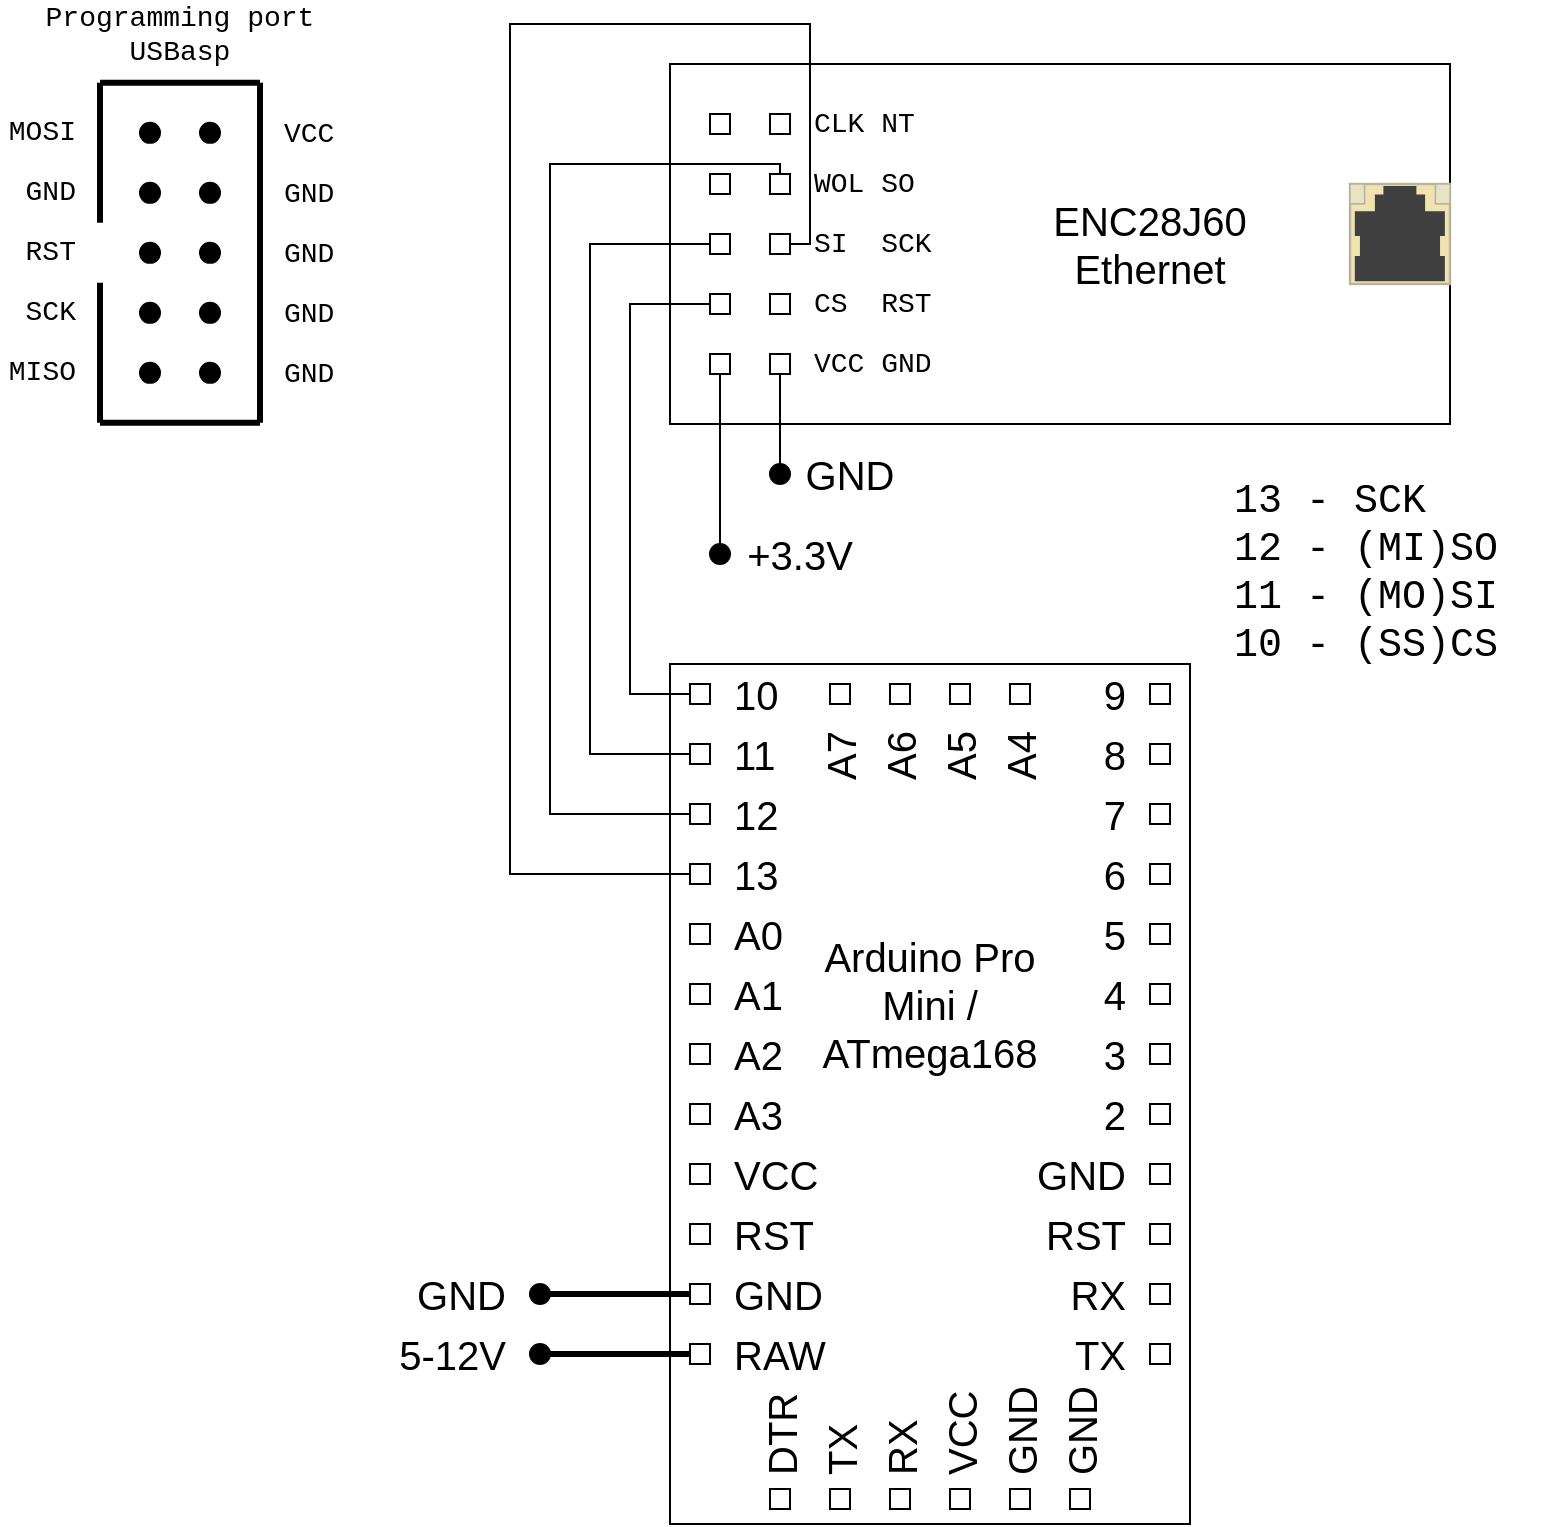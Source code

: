 <mxfile version="14.9.2" type="github"><diagram id="A54lT0XJ53BqL6et2pLL" name="Page-1"><mxGraphModel dx="851" dy="922" grid="1" gridSize="10" guides="1" tooltips="1" connect="1" arrows="1" fold="1" page="1" pageScale="1" pageWidth="850" pageHeight="1100" math="0" shadow="0"><root><mxCell id="0"/><mxCell id="1" parent="0"/><mxCell id="ikEH7iGtATOYka3_z86n-114" value="" style="group" vertex="1" connectable="0" parent="1"><mxGeometry x="365" y="100" width="390" height="180" as="geometry"/></mxCell><mxCell id="ikEH7iGtATOYka3_z86n-1" value="" style="rounded=0;whiteSpace=wrap;html=1;fontSize=20;align=center;" vertex="1" parent="ikEH7iGtATOYka3_z86n-114"><mxGeometry width="390" height="180" as="geometry"/></mxCell><mxCell id="ikEH7iGtATOYka3_z86n-2" value="" style="html=1;verticalLabelPosition=bottom;verticalAlign=top;outlineConnect=0;shadow=0;dashed=0;shape=mxgraph.rack.hpe_aruba.switches.rj45_sfp;" vertex="1" parent="ikEH7iGtATOYka3_z86n-114"><mxGeometry x="340" y="60" width="50" height="50" as="geometry"/></mxCell><mxCell id="ikEH7iGtATOYka3_z86n-4" value="" style="rounded=0;whiteSpace=wrap;html=1;" vertex="1" parent="ikEH7iGtATOYka3_z86n-114"><mxGeometry x="20" y="25" width="10" height="10" as="geometry"/></mxCell><mxCell id="ikEH7iGtATOYka3_z86n-5" value="" style="rounded=0;whiteSpace=wrap;html=1;" vertex="1" parent="ikEH7iGtATOYka3_z86n-114"><mxGeometry x="50" y="25" width="10" height="10" as="geometry"/></mxCell><mxCell id="ikEH7iGtATOYka3_z86n-6" value="" style="rounded=0;whiteSpace=wrap;html=1;" vertex="1" parent="ikEH7iGtATOYka3_z86n-114"><mxGeometry x="20" y="55" width="10" height="10" as="geometry"/></mxCell><mxCell id="ikEH7iGtATOYka3_z86n-7" value="" style="rounded=0;whiteSpace=wrap;html=1;" vertex="1" parent="ikEH7iGtATOYka3_z86n-114"><mxGeometry x="50" y="55" width="10" height="10" as="geometry"/></mxCell><mxCell id="ikEH7iGtATOYka3_z86n-8" value="" style="rounded=0;whiteSpace=wrap;html=1;" vertex="1" parent="ikEH7iGtATOYka3_z86n-114"><mxGeometry x="20" y="85" width="10" height="10" as="geometry"/></mxCell><mxCell id="ikEH7iGtATOYka3_z86n-9" value="" style="rounded=0;whiteSpace=wrap;html=1;" vertex="1" parent="ikEH7iGtATOYka3_z86n-114"><mxGeometry x="50" y="85" width="10" height="10" as="geometry"/></mxCell><mxCell id="ikEH7iGtATOYka3_z86n-10" value="" style="rounded=0;whiteSpace=wrap;html=1;" vertex="1" parent="ikEH7iGtATOYka3_z86n-114"><mxGeometry x="20" y="115" width="10" height="10" as="geometry"/></mxCell><mxCell id="ikEH7iGtATOYka3_z86n-11" value="" style="rounded=0;whiteSpace=wrap;html=1;" vertex="1" parent="ikEH7iGtATOYka3_z86n-114"><mxGeometry x="50" y="115" width="10" height="10" as="geometry"/></mxCell><mxCell id="ikEH7iGtATOYka3_z86n-12" value="" style="rounded=0;whiteSpace=wrap;html=1;" vertex="1" parent="ikEH7iGtATOYka3_z86n-114"><mxGeometry x="20" y="145" width="10" height="10" as="geometry"/></mxCell><mxCell id="ikEH7iGtATOYka3_z86n-13" value="" style="rounded=0;whiteSpace=wrap;html=1;" vertex="1" parent="ikEH7iGtATOYka3_z86n-114"><mxGeometry x="50" y="145" width="10" height="10" as="geometry"/></mxCell><mxCell id="ikEH7iGtATOYka3_z86n-14" value="CLK NT" style="text;html=1;strokeColor=none;fillColor=none;align=left;verticalAlign=middle;whiteSpace=wrap;rounded=0;fontFamily=Courier New;fontSize=14;" vertex="1" parent="ikEH7iGtATOYka3_z86n-114"><mxGeometry x="70" y="20" width="70" height="20" as="geometry"/></mxCell><mxCell id="ikEH7iGtATOYka3_z86n-15" value="WOL SO" style="text;html=1;strokeColor=none;fillColor=none;align=left;verticalAlign=middle;whiteSpace=wrap;rounded=0;fontFamily=Courier New;fontSize=14;" vertex="1" parent="ikEH7iGtATOYka3_z86n-114"><mxGeometry x="70" y="50" width="70" height="20" as="geometry"/></mxCell><mxCell id="ikEH7iGtATOYka3_z86n-16" value="SI&amp;nbsp; SCK" style="text;html=1;strokeColor=none;fillColor=none;align=left;verticalAlign=middle;whiteSpace=wrap;rounded=0;fontFamily=Courier New;fontSize=14;" vertex="1" parent="ikEH7iGtATOYka3_z86n-114"><mxGeometry x="70" y="80" width="70" height="20" as="geometry"/></mxCell><mxCell id="ikEH7iGtATOYka3_z86n-17" value="CS&amp;nbsp; RST" style="text;html=1;strokeColor=none;fillColor=none;align=left;verticalAlign=middle;whiteSpace=wrap;rounded=0;fontFamily=Courier New;fontSize=14;" vertex="1" parent="ikEH7iGtATOYka3_z86n-114"><mxGeometry x="70" y="110" width="70" height="20" as="geometry"/></mxCell><mxCell id="ikEH7iGtATOYka3_z86n-18" value="VCC GND" style="text;html=1;strokeColor=none;fillColor=none;align=left;verticalAlign=middle;whiteSpace=wrap;rounded=0;fontFamily=Courier New;fontSize=14;" vertex="1" parent="ikEH7iGtATOYka3_z86n-114"><mxGeometry x="70" y="140" width="70" height="20" as="geometry"/></mxCell><mxCell id="ikEH7iGtATOYka3_z86n-19" value="&lt;div style=&quot;font-size: 20px&quot;&gt;ENC28J60&lt;/div&gt;&lt;div style=&quot;font-size: 20px&quot;&gt;Ethernet&lt;/div&gt;" style="text;html=1;strokeColor=none;fillColor=none;align=center;verticalAlign=middle;whiteSpace=wrap;rounded=0;fontSize=20;" vertex="1" parent="ikEH7iGtATOYka3_z86n-114"><mxGeometry x="180" y="55" width="120" height="70" as="geometry"/></mxCell><mxCell id="ikEH7iGtATOYka3_z86n-117" value="" style="group" vertex="1" connectable="0" parent="1"><mxGeometry x="365" y="400" width="260" height="430" as="geometry"/></mxCell><mxCell id="ikEH7iGtATOYka3_z86n-115" value="" style="rounded=0;whiteSpace=wrap;html=1;fontSize=20;align=left;" vertex="1" parent="ikEH7iGtATOYka3_z86n-117"><mxGeometry width="260" height="430" as="geometry"/></mxCell><mxCell id="ikEH7iGtATOYka3_z86n-25" value="" style="rounded=0;whiteSpace=wrap;html=1;fontSize=20;align=center;" vertex="1" parent="ikEH7iGtATOYka3_z86n-117"><mxGeometry x="10" y="10" width="10" height="10" as="geometry"/></mxCell><mxCell id="ikEH7iGtATOYka3_z86n-26" value="" style="rounded=0;whiteSpace=wrap;html=1;fontSize=20;align=center;" vertex="1" parent="ikEH7iGtATOYka3_z86n-117"><mxGeometry x="10" y="40" width="10" height="10" as="geometry"/></mxCell><mxCell id="ikEH7iGtATOYka3_z86n-27" value="" style="rounded=0;whiteSpace=wrap;html=1;fontSize=20;align=center;" vertex="1" parent="ikEH7iGtATOYka3_z86n-117"><mxGeometry x="10" y="70" width="10" height="10" as="geometry"/></mxCell><mxCell id="ikEH7iGtATOYka3_z86n-28" value="" style="rounded=0;whiteSpace=wrap;html=1;fontSize=20;align=center;" vertex="1" parent="ikEH7iGtATOYka3_z86n-117"><mxGeometry x="10" y="100" width="10" height="10" as="geometry"/></mxCell><mxCell id="ikEH7iGtATOYka3_z86n-29" value="" style="rounded=0;whiteSpace=wrap;html=1;fontSize=20;align=center;" vertex="1" parent="ikEH7iGtATOYka3_z86n-117"><mxGeometry x="10" y="130" width="10" height="10" as="geometry"/></mxCell><mxCell id="ikEH7iGtATOYka3_z86n-30" value="" style="rounded=0;whiteSpace=wrap;html=1;fontSize=20;align=center;" vertex="1" parent="ikEH7iGtATOYka3_z86n-117"><mxGeometry x="10" y="160" width="10" height="10" as="geometry"/></mxCell><mxCell id="ikEH7iGtATOYka3_z86n-31" value="" style="rounded=0;whiteSpace=wrap;html=1;fontSize=20;align=center;" vertex="1" parent="ikEH7iGtATOYka3_z86n-117"><mxGeometry x="10" y="190" width="10" height="10" as="geometry"/></mxCell><mxCell id="ikEH7iGtATOYka3_z86n-32" value="" style="rounded=0;whiteSpace=wrap;html=1;fontSize=20;align=center;" vertex="1" parent="ikEH7iGtATOYka3_z86n-117"><mxGeometry x="10" y="220" width="10" height="10" as="geometry"/></mxCell><mxCell id="ikEH7iGtATOYka3_z86n-33" value="" style="rounded=0;whiteSpace=wrap;html=1;fontSize=20;align=center;" vertex="1" parent="ikEH7iGtATOYka3_z86n-117"><mxGeometry x="10" y="250" width="10" height="10" as="geometry"/></mxCell><mxCell id="ikEH7iGtATOYka3_z86n-34" value="" style="rounded=0;whiteSpace=wrap;html=1;fontSize=20;align=center;" vertex="1" parent="ikEH7iGtATOYka3_z86n-117"><mxGeometry x="10" y="280" width="10" height="10" as="geometry"/></mxCell><mxCell id="ikEH7iGtATOYka3_z86n-35" value="" style="rounded=0;whiteSpace=wrap;html=1;fontSize=20;align=center;" vertex="1" parent="ikEH7iGtATOYka3_z86n-117"><mxGeometry x="10" y="310" width="10" height="10" as="geometry"/></mxCell><mxCell id="ikEH7iGtATOYka3_z86n-36" value="" style="rounded=0;whiteSpace=wrap;html=1;fontSize=20;align=center;" vertex="1" parent="ikEH7iGtATOYka3_z86n-117"><mxGeometry x="10" y="340" width="10" height="10" as="geometry"/></mxCell><mxCell id="ikEH7iGtATOYka3_z86n-37" value="" style="rounded=0;whiteSpace=wrap;html=1;fontSize=20;align=center;" vertex="1" parent="ikEH7iGtATOYka3_z86n-117"><mxGeometry x="50" y="412.5" width="10" height="10" as="geometry"/></mxCell><mxCell id="ikEH7iGtATOYka3_z86n-38" value="" style="rounded=0;whiteSpace=wrap;html=1;fontSize=20;align=center;" vertex="1" parent="ikEH7iGtATOYka3_z86n-117"><mxGeometry x="80" y="412.5" width="10" height="10" as="geometry"/></mxCell><mxCell id="ikEH7iGtATOYka3_z86n-39" value="" style="rounded=0;whiteSpace=wrap;html=1;fontSize=20;align=center;" vertex="1" parent="ikEH7iGtATOYka3_z86n-117"><mxGeometry x="110" y="412.5" width="10" height="10" as="geometry"/></mxCell><mxCell id="ikEH7iGtATOYka3_z86n-40" value="10" style="text;html=1;strokeColor=none;fillColor=none;align=left;verticalAlign=middle;whiteSpace=wrap;rounded=0;fontSize=20;" vertex="1" parent="ikEH7iGtATOYka3_z86n-117"><mxGeometry x="30" y="5" width="50" height="20" as="geometry"/></mxCell><mxCell id="ikEH7iGtATOYka3_z86n-42" value="&lt;div&gt;11&lt;/div&gt;" style="text;html=1;strokeColor=none;fillColor=none;align=left;verticalAlign=middle;whiteSpace=wrap;rounded=0;fontSize=20;" vertex="1" parent="ikEH7iGtATOYka3_z86n-117"><mxGeometry x="30" y="35" width="50" height="20" as="geometry"/></mxCell><mxCell id="ikEH7iGtATOYka3_z86n-43" value="12" style="text;html=1;strokeColor=none;fillColor=none;align=left;verticalAlign=middle;whiteSpace=wrap;rounded=0;fontSize=20;" vertex="1" parent="ikEH7iGtATOYka3_z86n-117"><mxGeometry x="30" y="65" width="50" height="20" as="geometry"/></mxCell><mxCell id="ikEH7iGtATOYka3_z86n-44" value="13" style="text;html=1;strokeColor=none;fillColor=none;align=left;verticalAlign=middle;whiteSpace=wrap;rounded=0;fontSize=20;" vertex="1" parent="ikEH7iGtATOYka3_z86n-117"><mxGeometry x="30" y="95" width="50" height="20" as="geometry"/></mxCell><mxCell id="ikEH7iGtATOYka3_z86n-45" value="&lt;div&gt;A0&lt;/div&gt;" style="text;html=1;strokeColor=none;fillColor=none;align=left;verticalAlign=middle;whiteSpace=wrap;rounded=0;fontSize=20;" vertex="1" parent="ikEH7iGtATOYka3_z86n-117"><mxGeometry x="30" y="125" width="50" height="20" as="geometry"/></mxCell><mxCell id="ikEH7iGtATOYka3_z86n-46" value="A1" style="text;html=1;strokeColor=none;fillColor=none;align=left;verticalAlign=middle;whiteSpace=wrap;rounded=0;fontSize=20;" vertex="1" parent="ikEH7iGtATOYka3_z86n-117"><mxGeometry x="30" y="155" width="50" height="20" as="geometry"/></mxCell><mxCell id="ikEH7iGtATOYka3_z86n-47" value="A2" style="text;html=1;strokeColor=none;fillColor=none;align=left;verticalAlign=middle;whiteSpace=wrap;rounded=0;fontSize=20;" vertex="1" parent="ikEH7iGtATOYka3_z86n-117"><mxGeometry x="30" y="185" width="50" height="20" as="geometry"/></mxCell><mxCell id="ikEH7iGtATOYka3_z86n-48" value="A3" style="text;html=1;strokeColor=none;fillColor=none;align=left;verticalAlign=middle;whiteSpace=wrap;rounded=0;fontSize=20;" vertex="1" parent="ikEH7iGtATOYka3_z86n-117"><mxGeometry x="30" y="215" width="50" height="20" as="geometry"/></mxCell><mxCell id="ikEH7iGtATOYka3_z86n-49" value="VCC" style="text;html=1;strokeColor=none;fillColor=none;align=left;verticalAlign=middle;whiteSpace=wrap;rounded=0;fontSize=20;" vertex="1" parent="ikEH7iGtATOYka3_z86n-117"><mxGeometry x="30" y="245" width="50" height="20" as="geometry"/></mxCell><mxCell id="ikEH7iGtATOYka3_z86n-50" value="RST" style="text;html=1;strokeColor=none;fillColor=none;align=left;verticalAlign=middle;whiteSpace=wrap;rounded=0;fontSize=20;" vertex="1" parent="ikEH7iGtATOYka3_z86n-117"><mxGeometry x="30" y="275" width="50" height="20" as="geometry"/></mxCell><mxCell id="ikEH7iGtATOYka3_z86n-51" value="GND" style="text;html=1;strokeColor=none;fillColor=none;align=left;verticalAlign=middle;whiteSpace=wrap;rounded=0;fontSize=20;" vertex="1" parent="ikEH7iGtATOYka3_z86n-117"><mxGeometry x="30" y="305" width="50" height="20" as="geometry"/></mxCell><mxCell id="ikEH7iGtATOYka3_z86n-52" value="&lt;div&gt;RAW&lt;/div&gt;" style="text;html=1;strokeColor=none;fillColor=none;align=left;verticalAlign=middle;whiteSpace=wrap;rounded=0;fontSize=20;" vertex="1" parent="ikEH7iGtATOYka3_z86n-117"><mxGeometry x="30" y="335" width="50" height="20" as="geometry"/></mxCell><mxCell id="ikEH7iGtATOYka3_z86n-54" value="&lt;div align=&quot;left&quot;&gt;DTR&lt;/div&gt;" style="text;html=1;strokeColor=none;fillColor=none;align=left;verticalAlign=middle;whiteSpace=wrap;rounded=0;fontSize=20;rotation=-90;" vertex="1" parent="ikEH7iGtATOYka3_z86n-117"><mxGeometry x="30" y="370" width="50" height="25" as="geometry"/></mxCell><mxCell id="ikEH7iGtATOYka3_z86n-56" value="TX" style="text;html=1;strokeColor=none;fillColor=none;align=left;verticalAlign=middle;whiteSpace=wrap;rounded=0;fontSize=20;rotation=-90;" vertex="1" parent="ikEH7iGtATOYka3_z86n-117"><mxGeometry x="60" y="370" width="50" height="25" as="geometry"/></mxCell><mxCell id="ikEH7iGtATOYka3_z86n-58" value="RX" style="text;html=1;strokeColor=none;fillColor=none;align=left;verticalAlign=middle;whiteSpace=wrap;rounded=0;fontSize=20;rotation=-90;" vertex="1" parent="ikEH7iGtATOYka3_z86n-117"><mxGeometry x="90" y="370" width="50" height="25" as="geometry"/></mxCell><mxCell id="ikEH7iGtATOYka3_z86n-59" value="" style="rounded=0;whiteSpace=wrap;html=1;fontSize=20;align=center;" vertex="1" parent="ikEH7iGtATOYka3_z86n-117"><mxGeometry x="140" y="412.5" width="10" height="10" as="geometry"/></mxCell><mxCell id="ikEH7iGtATOYka3_z86n-60" value="" style="rounded=0;whiteSpace=wrap;html=1;fontSize=20;align=center;" vertex="1" parent="ikEH7iGtATOYka3_z86n-117"><mxGeometry x="170" y="412.5" width="10" height="10" as="geometry"/></mxCell><mxCell id="ikEH7iGtATOYka3_z86n-61" value="" style="rounded=0;whiteSpace=wrap;html=1;fontSize=20;align=center;" vertex="1" parent="ikEH7iGtATOYka3_z86n-117"><mxGeometry x="200" y="412.5" width="10" height="10" as="geometry"/></mxCell><mxCell id="ikEH7iGtATOYka3_z86n-62" value="VCC" style="text;html=1;strokeColor=none;fillColor=none;align=left;verticalAlign=middle;whiteSpace=wrap;rounded=0;fontSize=20;rotation=-90;" vertex="1" parent="ikEH7iGtATOYka3_z86n-117"><mxGeometry x="120" y="370" width="50" height="25" as="geometry"/></mxCell><mxCell id="ikEH7iGtATOYka3_z86n-63" value="GND" style="text;html=1;strokeColor=none;fillColor=none;align=left;verticalAlign=middle;whiteSpace=wrap;rounded=0;fontSize=20;rotation=-90;" vertex="1" parent="ikEH7iGtATOYka3_z86n-117"><mxGeometry x="150" y="370" width="50" height="25" as="geometry"/></mxCell><mxCell id="ikEH7iGtATOYka3_z86n-64" value="GND" style="text;html=1;strokeColor=none;fillColor=none;align=left;verticalAlign=middle;whiteSpace=wrap;rounded=0;fontSize=20;rotation=-90;" vertex="1" parent="ikEH7iGtATOYka3_z86n-117"><mxGeometry x="180" y="370" width="50" height="25" as="geometry"/></mxCell><mxCell id="ikEH7iGtATOYka3_z86n-65" value="" style="rounded=0;whiteSpace=wrap;html=1;fontSize=20;align=center;" vertex="1" parent="ikEH7iGtATOYka3_z86n-117"><mxGeometry x="240" y="10" width="10" height="10" as="geometry"/></mxCell><mxCell id="ikEH7iGtATOYka3_z86n-66" value="" style="rounded=0;whiteSpace=wrap;html=1;fontSize=20;align=center;" vertex="1" parent="ikEH7iGtATOYka3_z86n-117"><mxGeometry x="240" y="40" width="10" height="10" as="geometry"/></mxCell><mxCell id="ikEH7iGtATOYka3_z86n-67" value="" style="rounded=0;whiteSpace=wrap;html=1;fontSize=20;align=center;" vertex="1" parent="ikEH7iGtATOYka3_z86n-117"><mxGeometry x="240" y="70" width="10" height="10" as="geometry"/></mxCell><mxCell id="ikEH7iGtATOYka3_z86n-68" value="" style="rounded=0;whiteSpace=wrap;html=1;fontSize=20;align=center;" vertex="1" parent="ikEH7iGtATOYka3_z86n-117"><mxGeometry x="240" y="100" width="10" height="10" as="geometry"/></mxCell><mxCell id="ikEH7iGtATOYka3_z86n-69" value="" style="rounded=0;whiteSpace=wrap;html=1;fontSize=20;align=center;" vertex="1" parent="ikEH7iGtATOYka3_z86n-117"><mxGeometry x="240" y="130" width="10" height="10" as="geometry"/></mxCell><mxCell id="ikEH7iGtATOYka3_z86n-70" value="" style="rounded=0;whiteSpace=wrap;html=1;fontSize=20;align=center;" vertex="1" parent="ikEH7iGtATOYka3_z86n-117"><mxGeometry x="240" y="160" width="10" height="10" as="geometry"/></mxCell><mxCell id="ikEH7iGtATOYka3_z86n-71" value="" style="rounded=0;whiteSpace=wrap;html=1;fontSize=20;align=center;" vertex="1" parent="ikEH7iGtATOYka3_z86n-117"><mxGeometry x="240" y="190" width="10" height="10" as="geometry"/></mxCell><mxCell id="ikEH7iGtATOYka3_z86n-72" value="" style="rounded=0;whiteSpace=wrap;html=1;fontSize=20;align=center;" vertex="1" parent="ikEH7iGtATOYka3_z86n-117"><mxGeometry x="240" y="220" width="10" height="10" as="geometry"/></mxCell><mxCell id="ikEH7iGtATOYka3_z86n-73" value="" style="rounded=0;whiteSpace=wrap;html=1;fontSize=20;align=center;" vertex="1" parent="ikEH7iGtATOYka3_z86n-117"><mxGeometry x="240" y="250" width="10" height="10" as="geometry"/></mxCell><mxCell id="ikEH7iGtATOYka3_z86n-74" value="" style="rounded=0;whiteSpace=wrap;html=1;fontSize=20;align=center;" vertex="1" parent="ikEH7iGtATOYka3_z86n-117"><mxGeometry x="240" y="280" width="10" height="10" as="geometry"/></mxCell><mxCell id="ikEH7iGtATOYka3_z86n-75" value="" style="rounded=0;whiteSpace=wrap;html=1;fontSize=20;align=center;" vertex="1" parent="ikEH7iGtATOYka3_z86n-117"><mxGeometry x="240" y="310" width="10" height="10" as="geometry"/></mxCell><mxCell id="ikEH7iGtATOYka3_z86n-76" value="" style="rounded=0;whiteSpace=wrap;html=1;fontSize=20;align=center;" vertex="1" parent="ikEH7iGtATOYka3_z86n-117"><mxGeometry x="240" y="340" width="10" height="10" as="geometry"/></mxCell><mxCell id="ikEH7iGtATOYka3_z86n-77" value="9" style="text;html=1;strokeColor=none;fillColor=none;align=right;verticalAlign=middle;whiteSpace=wrap;rounded=0;fontSize=20;" vertex="1" parent="ikEH7iGtATOYka3_z86n-117"><mxGeometry x="190" y="5" width="40" height="20" as="geometry"/></mxCell><mxCell id="ikEH7iGtATOYka3_z86n-78" value="8" style="text;html=1;strokeColor=none;fillColor=none;align=right;verticalAlign=middle;whiteSpace=wrap;rounded=0;fontSize=20;" vertex="1" parent="ikEH7iGtATOYka3_z86n-117"><mxGeometry x="190" y="35" width="40" height="20" as="geometry"/></mxCell><mxCell id="ikEH7iGtATOYka3_z86n-79" value="7" style="text;html=1;strokeColor=none;fillColor=none;align=right;verticalAlign=middle;whiteSpace=wrap;rounded=0;fontSize=20;" vertex="1" parent="ikEH7iGtATOYka3_z86n-117"><mxGeometry x="190" y="65" width="40" height="20" as="geometry"/></mxCell><mxCell id="ikEH7iGtATOYka3_z86n-80" value="6" style="text;html=1;strokeColor=none;fillColor=none;align=right;verticalAlign=middle;whiteSpace=wrap;rounded=0;fontSize=20;" vertex="1" parent="ikEH7iGtATOYka3_z86n-117"><mxGeometry x="190" y="95" width="40" height="20" as="geometry"/></mxCell><mxCell id="ikEH7iGtATOYka3_z86n-81" value="5" style="text;html=1;strokeColor=none;fillColor=none;align=right;verticalAlign=middle;whiteSpace=wrap;rounded=0;fontSize=20;" vertex="1" parent="ikEH7iGtATOYka3_z86n-117"><mxGeometry x="190" y="125" width="40" height="20" as="geometry"/></mxCell><mxCell id="ikEH7iGtATOYka3_z86n-82" value="4" style="text;html=1;strokeColor=none;fillColor=none;align=right;verticalAlign=middle;whiteSpace=wrap;rounded=0;fontSize=20;" vertex="1" parent="ikEH7iGtATOYka3_z86n-117"><mxGeometry x="190" y="155" width="40" height="20" as="geometry"/></mxCell><mxCell id="ikEH7iGtATOYka3_z86n-83" value="3" style="text;html=1;strokeColor=none;fillColor=none;align=right;verticalAlign=middle;whiteSpace=wrap;rounded=0;fontSize=20;" vertex="1" parent="ikEH7iGtATOYka3_z86n-117"><mxGeometry x="190" y="185" width="40" height="20" as="geometry"/></mxCell><mxCell id="ikEH7iGtATOYka3_z86n-84" value="2" style="text;html=1;strokeColor=none;fillColor=none;align=right;verticalAlign=middle;whiteSpace=wrap;rounded=0;fontSize=20;" vertex="1" parent="ikEH7iGtATOYka3_z86n-117"><mxGeometry x="190" y="215" width="40" height="20" as="geometry"/></mxCell><mxCell id="ikEH7iGtATOYka3_z86n-89" value="GND" style="text;html=1;strokeColor=none;fillColor=none;align=right;verticalAlign=middle;whiteSpace=wrap;rounded=0;fontSize=20;" vertex="1" parent="ikEH7iGtATOYka3_z86n-117"><mxGeometry x="190" y="245" width="40" height="20" as="geometry"/></mxCell><mxCell id="ikEH7iGtATOYka3_z86n-90" value="RST" style="text;html=1;strokeColor=none;fillColor=none;align=right;verticalAlign=middle;whiteSpace=wrap;rounded=0;fontSize=20;" vertex="1" parent="ikEH7iGtATOYka3_z86n-117"><mxGeometry x="190" y="275" width="40" height="20" as="geometry"/></mxCell><mxCell id="ikEH7iGtATOYka3_z86n-91" value="RX" style="text;html=1;strokeColor=none;fillColor=none;align=right;verticalAlign=middle;whiteSpace=wrap;rounded=0;fontSize=20;" vertex="1" parent="ikEH7iGtATOYka3_z86n-117"><mxGeometry x="190" y="305" width="40" height="20" as="geometry"/></mxCell><mxCell id="ikEH7iGtATOYka3_z86n-92" value="TX" style="text;html=1;strokeColor=none;fillColor=none;align=right;verticalAlign=middle;whiteSpace=wrap;rounded=0;fontSize=20;" vertex="1" parent="ikEH7iGtATOYka3_z86n-117"><mxGeometry x="190" y="335" width="40" height="20" as="geometry"/></mxCell><mxCell id="ikEH7iGtATOYka3_z86n-104" value="" style="rounded=0;whiteSpace=wrap;html=1;fontSize=20;align=center;" vertex="1" parent="ikEH7iGtATOYka3_z86n-117"><mxGeometry x="80" y="10" width="10" height="10" as="geometry"/></mxCell><mxCell id="ikEH7iGtATOYka3_z86n-105" value="" style="rounded=0;whiteSpace=wrap;html=1;fontSize=20;align=center;" vertex="1" parent="ikEH7iGtATOYka3_z86n-117"><mxGeometry x="110" y="10" width="10" height="10" as="geometry"/></mxCell><mxCell id="ikEH7iGtATOYka3_z86n-106" value="&lt;div&gt;A7&lt;/div&gt;" style="text;html=1;strokeColor=none;fillColor=none;align=left;verticalAlign=middle;whiteSpace=wrap;rounded=0;fontSize=20;rotation=-90;" vertex="1" parent="ikEH7iGtATOYka3_z86n-117"><mxGeometry x="70" y="32.5" width="30" height="25" as="geometry"/></mxCell><mxCell id="ikEH7iGtATOYka3_z86n-107" value="A6" style="text;html=1;strokeColor=none;fillColor=none;align=left;verticalAlign=middle;whiteSpace=wrap;rounded=0;fontSize=20;rotation=-90;" vertex="1" parent="ikEH7iGtATOYka3_z86n-117"><mxGeometry x="100" y="32.5" width="30" height="25" as="geometry"/></mxCell><mxCell id="ikEH7iGtATOYka3_z86n-108" value="" style="rounded=0;whiteSpace=wrap;html=1;fontSize=20;align=center;" vertex="1" parent="ikEH7iGtATOYka3_z86n-117"><mxGeometry x="140" y="10" width="10" height="10" as="geometry"/></mxCell><mxCell id="ikEH7iGtATOYka3_z86n-109" value="" style="rounded=0;whiteSpace=wrap;html=1;fontSize=20;align=center;" vertex="1" parent="ikEH7iGtATOYka3_z86n-117"><mxGeometry x="170" y="10" width="10" height="10" as="geometry"/></mxCell><mxCell id="ikEH7iGtATOYka3_z86n-110" value="A5" style="text;html=1;strokeColor=none;fillColor=none;align=left;verticalAlign=middle;whiteSpace=wrap;rounded=0;fontSize=20;rotation=-90;" vertex="1" parent="ikEH7iGtATOYka3_z86n-117"><mxGeometry x="130" y="32.5" width="30" height="25" as="geometry"/></mxCell><mxCell id="ikEH7iGtATOYka3_z86n-111" value="A4" style="text;html=1;strokeColor=none;fillColor=none;align=left;verticalAlign=middle;whiteSpace=wrap;rounded=0;fontSize=20;rotation=-90;" vertex="1" parent="ikEH7iGtATOYka3_z86n-117"><mxGeometry x="160" y="32.5" width="30" height="25" as="geometry"/></mxCell><mxCell id="ikEH7iGtATOYka3_z86n-113" value="Arduino Pro Mini / ATmega168" style="text;html=1;strokeColor=none;fillColor=none;align=center;verticalAlign=middle;whiteSpace=wrap;rounded=0;fontSize=20;" vertex="1" parent="ikEH7iGtATOYka3_z86n-117"><mxGeometry x="70" y="135" width="120" height="70" as="geometry"/></mxCell><mxCell id="ikEH7iGtATOYka3_z86n-118" style="edgeStyle=orthogonalEdgeStyle;rounded=0;orthogonalLoop=1;jettySize=auto;html=1;exitX=0;exitY=0.5;exitDx=0;exitDy=0;entryX=0;entryY=0.5;entryDx=0;entryDy=0;fontSize=20;endArrow=none;endFill=0;" edge="1" parent="1" source="ikEH7iGtATOYka3_z86n-10" target="ikEH7iGtATOYka3_z86n-25"><mxGeometry relative="1" as="geometry"><Array as="points"><mxPoint x="345" y="220"/><mxPoint x="345" y="415"/></Array></mxGeometry></mxCell><mxCell id="ikEH7iGtATOYka3_z86n-119" style="edgeStyle=orthogonalEdgeStyle;rounded=0;orthogonalLoop=1;jettySize=auto;html=1;exitX=0;exitY=0.5;exitDx=0;exitDy=0;entryX=0;entryY=0.5;entryDx=0;entryDy=0;fontSize=20;endArrow=none;endFill=0;" edge="1" parent="1" source="ikEH7iGtATOYka3_z86n-8" target="ikEH7iGtATOYka3_z86n-26"><mxGeometry relative="1" as="geometry"><Array as="points"><mxPoint x="325" y="445"/></Array></mxGeometry></mxCell><mxCell id="ikEH7iGtATOYka3_z86n-120" style="edgeStyle=orthogonalEdgeStyle;rounded=0;orthogonalLoop=1;jettySize=auto;html=1;exitX=0.5;exitY=0;exitDx=0;exitDy=0;entryX=0;entryY=0.5;entryDx=0;entryDy=0;fontSize=20;endArrow=none;endFill=0;" edge="1" parent="1" source="ikEH7iGtATOYka3_z86n-7" target="ikEH7iGtATOYka3_z86n-27"><mxGeometry relative="1" as="geometry"><Array as="points"><mxPoint x="420" y="150"/><mxPoint x="305" y="150"/><mxPoint x="305" y="475"/></Array></mxGeometry></mxCell><mxCell id="ikEH7iGtATOYka3_z86n-121" style="edgeStyle=orthogonalEdgeStyle;rounded=0;orthogonalLoop=1;jettySize=auto;html=1;exitX=1;exitY=0.5;exitDx=0;exitDy=0;entryX=0;entryY=0.5;entryDx=0;entryDy=0;fontSize=20;endArrow=none;endFill=0;" edge="1" parent="1" source="ikEH7iGtATOYka3_z86n-9" target="ikEH7iGtATOYka3_z86n-28"><mxGeometry relative="1" as="geometry"><Array as="points"><mxPoint x="435" y="190"/><mxPoint x="435" y="80"/><mxPoint x="285" y="80"/><mxPoint x="285" y="505"/></Array></mxGeometry></mxCell><mxCell id="ikEH7iGtATOYka3_z86n-122" value="&lt;div&gt;13 - SCK&lt;/div&gt;&lt;div&gt;12 - (MI)SO&lt;/div&gt;&lt;div&gt;11 - (MO)SI&lt;/div&gt;&lt;div&gt;10 - (SS)CS&lt;br&gt;&lt;/div&gt;" style="text;html=1;strokeColor=none;fillColor=none;align=left;verticalAlign=top;whiteSpace=wrap;rounded=0;fontSize=20;fontFamily=Courier New;" vertex="1" parent="1"><mxGeometry x="645" y="300" width="165" height="110" as="geometry"/></mxCell><mxCell id="ikEH7iGtATOYka3_z86n-128" style="edgeStyle=orthogonalEdgeStyle;rounded=0;orthogonalLoop=1;jettySize=auto;html=1;exitX=0.5;exitY=1;exitDx=0;exitDy=0;fontSize=20;endArrow=none;endFill=0;" edge="1" parent="1" source="ikEH7iGtATOYka3_z86n-13"><mxGeometry relative="1" as="geometry"><mxPoint x="420" y="305" as="targetPoint"/><Array as="points"><mxPoint x="420" y="305"/></Array></mxGeometry></mxCell><mxCell id="ikEH7iGtATOYka3_z86n-133" style="edgeStyle=orthogonalEdgeStyle;rounded=0;orthogonalLoop=1;jettySize=auto;html=1;exitX=0.5;exitY=1;exitDx=0;exitDy=0;fontSize=20;endArrow=none;endFill=0;" edge="1" parent="1" source="ikEH7iGtATOYka3_z86n-12"><mxGeometry relative="1" as="geometry"><mxPoint x="390" y="340" as="targetPoint"/><Array as="points"><mxPoint x="390" y="300"/><mxPoint x="390" y="300"/></Array></mxGeometry></mxCell><mxCell id="ikEH7iGtATOYka3_z86n-135" value="" style="ellipse;whiteSpace=wrap;html=1;aspect=fixed;fontSize=20;align=left;verticalAlign=top;fillColor=#000000;" vertex="1" parent="1"><mxGeometry x="415" y="300" width="10" height="10" as="geometry"/></mxCell><mxCell id="ikEH7iGtATOYka3_z86n-136" value="" style="ellipse;whiteSpace=wrap;html=1;aspect=fixed;fontSize=20;align=left;verticalAlign=top;fillColor=#000000;" vertex="1" parent="1"><mxGeometry x="385" y="340" width="10" height="10" as="geometry"/></mxCell><mxCell id="ikEH7iGtATOYka3_z86n-137" value="GND" style="text;html=1;strokeColor=none;fillColor=none;align=center;verticalAlign=middle;whiteSpace=wrap;rounded=0;fontSize=20;" vertex="1" parent="1"><mxGeometry x="435" y="295" width="40" height="20" as="geometry"/></mxCell><mxCell id="ikEH7iGtATOYka3_z86n-138" value="+3.3V" style="text;html=1;strokeColor=none;fillColor=none;align=center;verticalAlign=middle;whiteSpace=wrap;rounded=0;fontSize=20;" vertex="1" parent="1"><mxGeometry x="405" y="335" width="50" height="20" as="geometry"/></mxCell><mxCell id="ikEH7iGtATOYka3_z86n-139" value="" style="ellipse;whiteSpace=wrap;html=1;aspect=fixed;fontSize=20;align=left;verticalAlign=top;fillColor=#000000;" vertex="1" parent="1"><mxGeometry x="295" y="710" width="10" height="10" as="geometry"/></mxCell><mxCell id="ikEH7iGtATOYka3_z86n-140" value="" style="ellipse;whiteSpace=wrap;html=1;aspect=fixed;fontSize=20;align=left;verticalAlign=top;fillColor=#000000;" vertex="1" parent="1"><mxGeometry x="295" y="740" width="10" height="10" as="geometry"/></mxCell><mxCell id="ikEH7iGtATOYka3_z86n-141" value="GND" style="text;html=1;strokeColor=none;fillColor=none;align=right;verticalAlign=middle;whiteSpace=wrap;rounded=0;fontSize=20;" vertex="1" parent="1"><mxGeometry x="230" y="705" width="55" height="20" as="geometry"/></mxCell><mxCell id="ikEH7iGtATOYka3_z86n-142" value="5-12V" style="text;html=1;strokeColor=none;fillColor=none;align=right;verticalAlign=middle;whiteSpace=wrap;rounded=0;fontSize=20;" vertex="1" parent="1"><mxGeometry x="220" y="735" width="65" height="20" as="geometry"/></mxCell><mxCell id="ikEH7iGtATOYka3_z86n-143" style="edgeStyle=orthogonalEdgeStyle;rounded=0;orthogonalLoop=1;jettySize=auto;html=1;exitX=0;exitY=0.5;exitDx=0;exitDy=0;entryX=1;entryY=0.5;entryDx=0;entryDy=0;fontSize=20;endArrow=none;endFill=0;strokeWidth=3;" edge="1" parent="1" source="ikEH7iGtATOYka3_z86n-36" target="ikEH7iGtATOYka3_z86n-140"><mxGeometry relative="1" as="geometry"/></mxCell><mxCell id="ikEH7iGtATOYka3_z86n-144" style="edgeStyle=orthogonalEdgeStyle;rounded=0;orthogonalLoop=1;jettySize=auto;html=1;exitX=0;exitY=0.5;exitDx=0;exitDy=0;entryX=1;entryY=0.5;entryDx=0;entryDy=0;fontSize=20;endArrow=none;endFill=0;strokeWidth=3;" edge="1" parent="1" source="ikEH7iGtATOYka3_z86n-35" target="ikEH7iGtATOYka3_z86n-139"><mxGeometry relative="1" as="geometry"/></mxCell><mxCell id="ikEH7iGtATOYka3_z86n-175" value="" style="group" vertex="1" connectable="0" parent="1"><mxGeometry x="30" y="70" width="180" height="209.43" as="geometry"/></mxCell><mxCell id="ikEH7iGtATOYka3_z86n-145" value="" style="ellipse;whiteSpace=wrap;html=1;aspect=fixed;fontSize=20;align=left;verticalAlign=top;fillColor=#000000;" vertex="1" parent="ikEH7iGtATOYka3_z86n-175"><mxGeometry x="70" y="59.43" width="10" height="10" as="geometry"/></mxCell><mxCell id="ikEH7iGtATOYka3_z86n-146" value="" style="ellipse;whiteSpace=wrap;html=1;aspect=fixed;fontSize=20;align=left;verticalAlign=top;fillColor=#000000;" vertex="1" parent="ikEH7iGtATOYka3_z86n-175"><mxGeometry x="100" y="59.43" width="10" height="10" as="geometry"/></mxCell><mxCell id="ikEH7iGtATOYka3_z86n-147" value="" style="ellipse;whiteSpace=wrap;html=1;aspect=fixed;fontSize=20;align=left;verticalAlign=top;fillColor=#000000;" vertex="1" parent="ikEH7iGtATOYka3_z86n-175"><mxGeometry x="70" y="89.43" width="10" height="10" as="geometry"/></mxCell><mxCell id="ikEH7iGtATOYka3_z86n-148" value="" style="ellipse;whiteSpace=wrap;html=1;aspect=fixed;fontSize=20;align=left;verticalAlign=top;fillColor=#000000;" vertex="1" parent="ikEH7iGtATOYka3_z86n-175"><mxGeometry x="100" y="89.43" width="10" height="10" as="geometry"/></mxCell><mxCell id="ikEH7iGtATOYka3_z86n-149" value="" style="ellipse;whiteSpace=wrap;html=1;aspect=fixed;fontSize=20;align=left;verticalAlign=top;fillColor=#000000;" vertex="1" parent="ikEH7iGtATOYka3_z86n-175"><mxGeometry x="70" y="119.43" width="10" height="10" as="geometry"/></mxCell><mxCell id="ikEH7iGtATOYka3_z86n-150" value="" style="ellipse;whiteSpace=wrap;html=1;aspect=fixed;fontSize=20;align=left;verticalAlign=top;fillColor=#000000;" vertex="1" parent="ikEH7iGtATOYka3_z86n-175"><mxGeometry x="100" y="119.43" width="10" height="10" as="geometry"/></mxCell><mxCell id="ikEH7iGtATOYka3_z86n-151" value="" style="ellipse;whiteSpace=wrap;html=1;aspect=fixed;fontSize=20;align=left;verticalAlign=top;fillColor=#000000;" vertex="1" parent="ikEH7iGtATOYka3_z86n-175"><mxGeometry x="70" y="149.43" width="10" height="10" as="geometry"/></mxCell><mxCell id="ikEH7iGtATOYka3_z86n-152" value="" style="ellipse;whiteSpace=wrap;html=1;aspect=fixed;fontSize=20;align=left;verticalAlign=top;fillColor=#000000;" vertex="1" parent="ikEH7iGtATOYka3_z86n-175"><mxGeometry x="100" y="149.43" width="10" height="10" as="geometry"/></mxCell><mxCell id="ikEH7iGtATOYka3_z86n-153" value="" style="ellipse;whiteSpace=wrap;html=1;aspect=fixed;fontSize=20;align=left;verticalAlign=top;fillColor=#000000;" vertex="1" parent="ikEH7iGtATOYka3_z86n-175"><mxGeometry x="70" y="179.43" width="10" height="10" as="geometry"/></mxCell><mxCell id="ikEH7iGtATOYka3_z86n-154" value="" style="ellipse;whiteSpace=wrap;html=1;aspect=fixed;fontSize=20;align=left;verticalAlign=top;fillColor=#000000;" vertex="1" parent="ikEH7iGtATOYka3_z86n-175"><mxGeometry x="100" y="179.43" width="10" height="10" as="geometry"/></mxCell><mxCell id="ikEH7iGtATOYka3_z86n-159" value="" style="endArrow=none;html=1;fontFamily=Courier New;fontSize=14;strokeWidth=3;" edge="1" parent="ikEH7iGtATOYka3_z86n-175"><mxGeometry width="50" height="50" relative="1" as="geometry"><mxPoint x="50" y="209.43" as="sourcePoint"/><mxPoint x="50" y="139.43" as="targetPoint"/></mxGeometry></mxCell><mxCell id="ikEH7iGtATOYka3_z86n-160" value="" style="endArrow=none;html=1;fontFamily=Courier New;fontSize=14;strokeWidth=3;" edge="1" parent="ikEH7iGtATOYka3_z86n-175"><mxGeometry width="50" height="50" relative="1" as="geometry"><mxPoint x="50" y="109.43" as="sourcePoint"/><mxPoint x="50" y="39.43" as="targetPoint"/></mxGeometry></mxCell><mxCell id="ikEH7iGtATOYka3_z86n-161" value="" style="endArrow=none;html=1;fontFamily=Courier New;fontSize=14;strokeWidth=3;" edge="1" parent="ikEH7iGtATOYka3_z86n-175"><mxGeometry width="50" height="50" relative="1" as="geometry"><mxPoint x="130" y="209.43" as="sourcePoint"/><mxPoint x="130" y="39.43" as="targetPoint"/></mxGeometry></mxCell><mxCell id="ikEH7iGtATOYka3_z86n-162" value="" style="endArrow=none;html=1;fontFamily=Courier New;fontSize=14;strokeWidth=3;" edge="1" parent="ikEH7iGtATOYka3_z86n-175"><mxGeometry width="50" height="50" relative="1" as="geometry"><mxPoint x="50" y="209.43" as="sourcePoint"/><mxPoint x="130" y="209.43" as="targetPoint"/></mxGeometry></mxCell><mxCell id="ikEH7iGtATOYka3_z86n-163" value="" style="endArrow=none;html=1;fontFamily=Courier New;fontSize=14;strokeWidth=3;" edge="1" parent="ikEH7iGtATOYka3_z86n-175"><mxGeometry width="50" height="50" relative="1" as="geometry"><mxPoint x="50" y="39.43" as="sourcePoint"/><mxPoint x="130" y="39.43" as="targetPoint"/></mxGeometry></mxCell><mxCell id="ikEH7iGtATOYka3_z86n-164" value="&lt;div&gt;MOSI&lt;br&gt;&lt;/div&gt;" style="text;html=1;strokeColor=none;fillColor=none;align=right;verticalAlign=middle;whiteSpace=wrap;rounded=0;fontFamily=Courier New;fontSize=14;" vertex="1" parent="ikEH7iGtATOYka3_z86n-175"><mxGeometry y="56.65" width="40" height="15.57" as="geometry"/></mxCell><mxCell id="ikEH7iGtATOYka3_z86n-165" value="&lt;div&gt;GND&lt;/div&gt;" style="text;html=1;strokeColor=none;fillColor=none;align=right;verticalAlign=middle;whiteSpace=wrap;rounded=0;fontFamily=Courier New;fontSize=14;" vertex="1" parent="ikEH7iGtATOYka3_z86n-175"><mxGeometry y="86.93" width="40" height="15" as="geometry"/></mxCell><mxCell id="ikEH7iGtATOYka3_z86n-166" value="&lt;div&gt;RST&lt;br&gt;&lt;/div&gt;" style="text;html=1;strokeColor=none;fillColor=none;align=right;verticalAlign=middle;whiteSpace=wrap;rounded=0;fontFamily=Courier New;fontSize=14;" vertex="1" parent="ikEH7iGtATOYka3_z86n-175"><mxGeometry y="117.22" width="40" height="14.43" as="geometry"/></mxCell><mxCell id="ikEH7iGtATOYka3_z86n-167" value="&lt;div&gt;SCK&lt;br&gt;&lt;/div&gt;" style="text;html=1;strokeColor=none;fillColor=none;align=right;verticalAlign=middle;whiteSpace=wrap;rounded=0;fontFamily=Courier New;fontSize=14;" vertex="1" parent="ikEH7iGtATOYka3_z86n-175"><mxGeometry y="147.22" width="40" height="14.43" as="geometry"/></mxCell><mxCell id="ikEH7iGtATOYka3_z86n-168" value="&lt;div&gt;MISO&lt;br&gt;&lt;/div&gt;" style="text;html=1;strokeColor=none;fillColor=none;align=right;verticalAlign=middle;whiteSpace=wrap;rounded=0;fontFamily=Courier New;fontSize=14;" vertex="1" parent="ikEH7iGtATOYka3_z86n-175"><mxGeometry y="176.93" width="40" height="15" as="geometry"/></mxCell><mxCell id="ikEH7iGtATOYka3_z86n-169" value="VCC" style="text;html=1;strokeColor=none;fillColor=none;align=left;verticalAlign=middle;whiteSpace=wrap;rounded=0;fontFamily=Courier New;fontSize=14;" vertex="1" parent="ikEH7iGtATOYka3_z86n-175"><mxGeometry x="140" y="56.79" width="40" height="15.57" as="geometry"/></mxCell><mxCell id="ikEH7iGtATOYka3_z86n-170" value="&lt;div&gt;GND&lt;/div&gt;" style="text;html=1;strokeColor=none;fillColor=none;align=left;verticalAlign=middle;whiteSpace=wrap;rounded=0;fontFamily=Courier New;fontSize=14;" vertex="1" parent="ikEH7iGtATOYka3_z86n-175"><mxGeometry x="140" y="87.07" width="40" height="15" as="geometry"/></mxCell><mxCell id="ikEH7iGtATOYka3_z86n-171" value="GND" style="text;html=1;strokeColor=none;fillColor=none;align=left;verticalAlign=middle;whiteSpace=wrap;rounded=0;fontFamily=Courier New;fontSize=14;" vertex="1" parent="ikEH7iGtATOYka3_z86n-175"><mxGeometry x="140" y="117.36" width="40" height="14.43" as="geometry"/></mxCell><mxCell id="ikEH7iGtATOYka3_z86n-172" value="GND" style="text;html=1;strokeColor=none;fillColor=none;align=left;verticalAlign=middle;whiteSpace=wrap;rounded=0;fontFamily=Courier New;fontSize=14;" vertex="1" parent="ikEH7iGtATOYka3_z86n-175"><mxGeometry x="140" y="147.36" width="40" height="14.43" as="geometry"/></mxCell><mxCell id="ikEH7iGtATOYka3_z86n-173" value="GND" style="text;html=1;strokeColor=none;fillColor=none;align=left;verticalAlign=middle;whiteSpace=wrap;rounded=0;fontFamily=Courier New;fontSize=14;" vertex="1" parent="ikEH7iGtATOYka3_z86n-175"><mxGeometry x="140" y="177.07" width="40" height="15" as="geometry"/></mxCell><mxCell id="ikEH7iGtATOYka3_z86n-174" value="&lt;div&gt;Programming port&lt;br&gt;&lt;/div&gt;&lt;div&gt;USBasp&lt;/div&gt;" style="text;html=1;strokeColor=none;fillColor=none;align=center;verticalAlign=middle;whiteSpace=wrap;rounded=0;fontFamily=Courier New;fontSize=14;" vertex="1" parent="ikEH7iGtATOYka3_z86n-175"><mxGeometry x="20" width="140" height="30" as="geometry"/></mxCell></root></mxGraphModel></diagram></mxfile>
